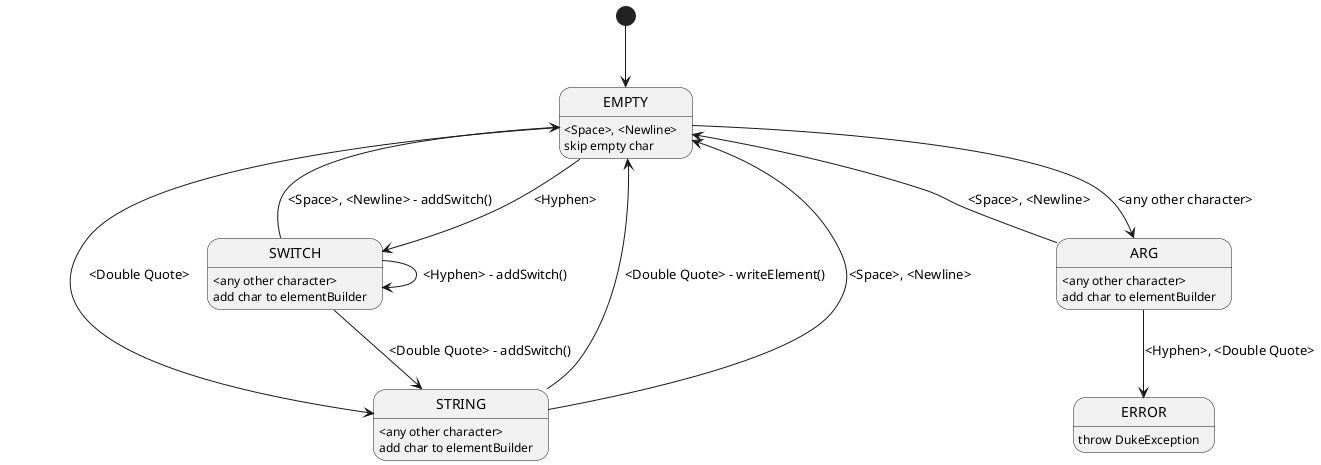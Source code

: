 @startuml
EMPTY : <Space>, <Newline> 
EMPTY : skip empty char
SWITCH : <any other character> 
SWITCH : add char to elementBuilder
STRING : <any other character> 
STRING : add char to elementBuilder
ARG : <any other character> 
ARG : add char to elementBuilder
ERROR : throw DukeException
[*] --> EMPTY
EMPTY --> SWITCH : <Hyphen>
EMPTY --> STRING : <Double Quote>
EMPTY --> ARG : <any other character>
SWITCH --> EMPTY : <Space>, <Newline> - addSwitch()
SWITCH --> SWITCH : <Hyphen> - addSwitch()
SWITCH --> STRING : <Double Quote> - addSwitch()
STRING --> EMPTY : <Double Quote> - writeElement()
STRING --> EMPTY : <Space>, <Newline>
ARG --> EMPTY : <Space>, <Newline>
ARG --> ERROR : <Hyphen>, <Double Quote>

@enduml
